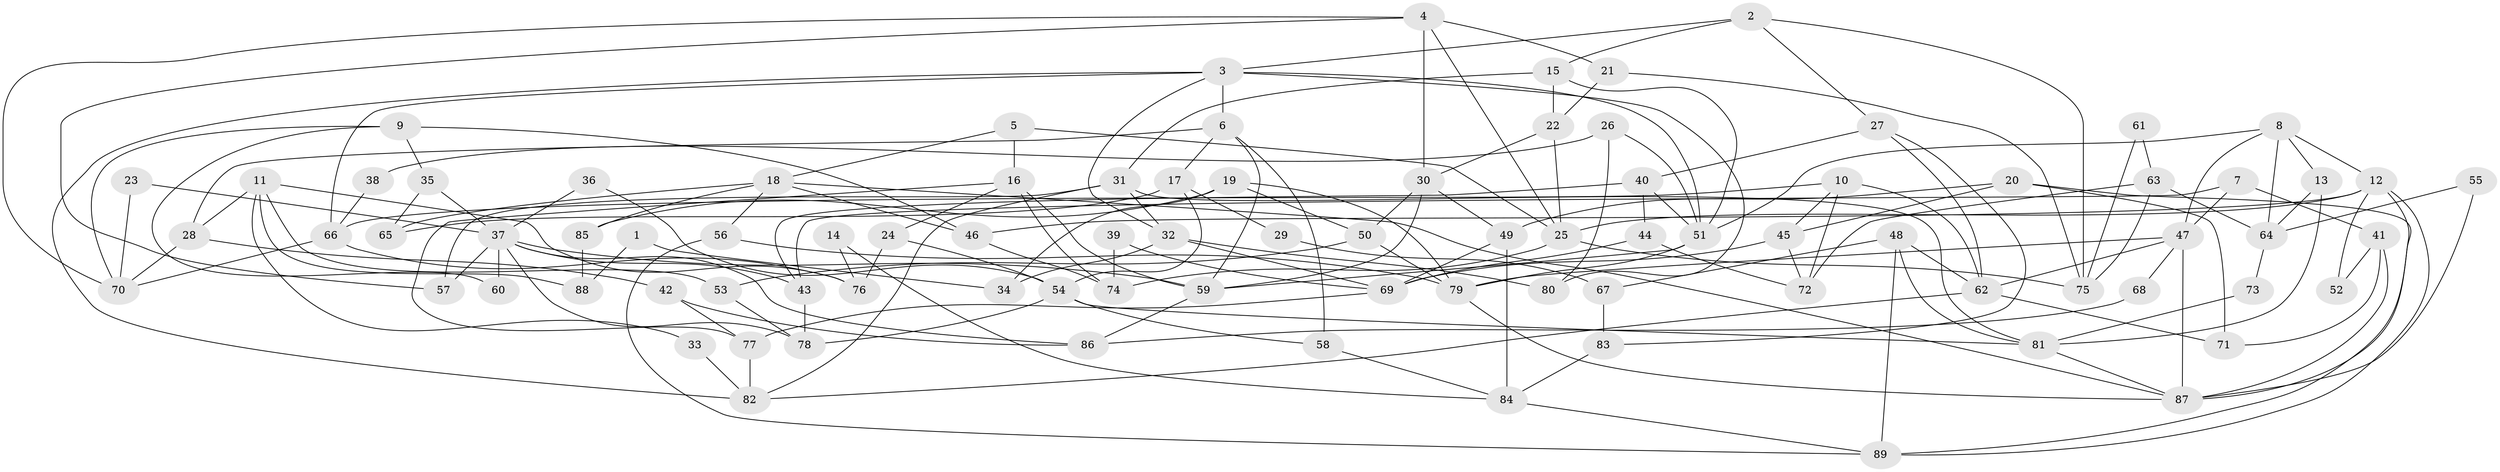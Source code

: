 // Generated by graph-tools (version 1.1) at 2025/50/03/09/25 03:50:06]
// undirected, 89 vertices, 178 edges
graph export_dot {
graph [start="1"]
  node [color=gray90,style=filled];
  1;
  2;
  3;
  4;
  5;
  6;
  7;
  8;
  9;
  10;
  11;
  12;
  13;
  14;
  15;
  16;
  17;
  18;
  19;
  20;
  21;
  22;
  23;
  24;
  25;
  26;
  27;
  28;
  29;
  30;
  31;
  32;
  33;
  34;
  35;
  36;
  37;
  38;
  39;
  40;
  41;
  42;
  43;
  44;
  45;
  46;
  47;
  48;
  49;
  50;
  51;
  52;
  53;
  54;
  55;
  56;
  57;
  58;
  59;
  60;
  61;
  62;
  63;
  64;
  65;
  66;
  67;
  68;
  69;
  70;
  71;
  72;
  73;
  74;
  75;
  76;
  77;
  78;
  79;
  80;
  81;
  82;
  83;
  84;
  85;
  86;
  87;
  88;
  89;
  1 -- 88;
  1 -- 34;
  2 -- 15;
  2 -- 3;
  2 -- 27;
  2 -- 75;
  3 -- 32;
  3 -- 82;
  3 -- 6;
  3 -- 51;
  3 -- 66;
  3 -- 80;
  4 -- 70;
  4 -- 25;
  4 -- 21;
  4 -- 30;
  4 -- 57;
  5 -- 25;
  5 -- 16;
  5 -- 18;
  6 -- 59;
  6 -- 17;
  6 -- 28;
  6 -- 58;
  7 -- 47;
  7 -- 43;
  7 -- 41;
  8 -- 12;
  8 -- 47;
  8 -- 13;
  8 -- 51;
  8 -- 64;
  9 -- 46;
  9 -- 35;
  9 -- 60;
  9 -- 70;
  10 -- 62;
  10 -- 72;
  10 -- 45;
  10 -- 66;
  11 -- 53;
  11 -- 28;
  11 -- 33;
  11 -- 76;
  11 -- 88;
  12 -- 89;
  12 -- 87;
  12 -- 25;
  12 -- 46;
  12 -- 52;
  13 -- 81;
  13 -- 64;
  14 -- 76;
  14 -- 84;
  15 -- 22;
  15 -- 51;
  15 -- 31;
  16 -- 59;
  16 -- 77;
  16 -- 24;
  16 -- 74;
  17 -- 54;
  17 -- 29;
  17 -- 65;
  18 -- 87;
  18 -- 46;
  18 -- 56;
  18 -- 65;
  18 -- 85;
  19 -- 50;
  19 -- 79;
  19 -- 34;
  19 -- 85;
  20 -- 71;
  20 -- 49;
  20 -- 45;
  20 -- 89;
  21 -- 75;
  21 -- 22;
  22 -- 25;
  22 -- 30;
  23 -- 37;
  23 -- 70;
  24 -- 76;
  24 -- 54;
  25 -- 74;
  25 -- 75;
  26 -- 80;
  26 -- 51;
  26 -- 38;
  27 -- 40;
  27 -- 62;
  27 -- 83;
  28 -- 70;
  28 -- 42;
  29 -- 67;
  30 -- 49;
  30 -- 50;
  30 -- 59;
  31 -- 57;
  31 -- 32;
  31 -- 81;
  31 -- 82;
  32 -- 69;
  32 -- 34;
  32 -- 80;
  33 -- 82;
  35 -- 65;
  35 -- 37;
  36 -- 37;
  36 -- 54;
  37 -- 59;
  37 -- 78;
  37 -- 43;
  37 -- 57;
  37 -- 60;
  37 -- 86;
  38 -- 66;
  39 -- 74;
  39 -- 69;
  40 -- 44;
  40 -- 51;
  40 -- 43;
  41 -- 87;
  41 -- 52;
  41 -- 71;
  42 -- 86;
  42 -- 77;
  43 -- 78;
  44 -- 69;
  44 -- 72;
  45 -- 69;
  45 -- 72;
  46 -- 74;
  47 -- 79;
  47 -- 62;
  47 -- 68;
  47 -- 87;
  48 -- 81;
  48 -- 62;
  48 -- 67;
  48 -- 89;
  49 -- 84;
  49 -- 69;
  50 -- 79;
  50 -- 53;
  51 -- 59;
  51 -- 79;
  53 -- 78;
  54 -- 81;
  54 -- 58;
  54 -- 78;
  55 -- 64;
  55 -- 87;
  56 -- 89;
  56 -- 79;
  58 -- 84;
  59 -- 86;
  61 -- 75;
  61 -- 63;
  62 -- 82;
  62 -- 71;
  63 -- 75;
  63 -- 64;
  63 -- 72;
  64 -- 73;
  66 -- 70;
  66 -- 76;
  67 -- 83;
  68 -- 86;
  69 -- 77;
  73 -- 81;
  77 -- 82;
  79 -- 87;
  81 -- 87;
  83 -- 84;
  84 -- 89;
  85 -- 88;
}
